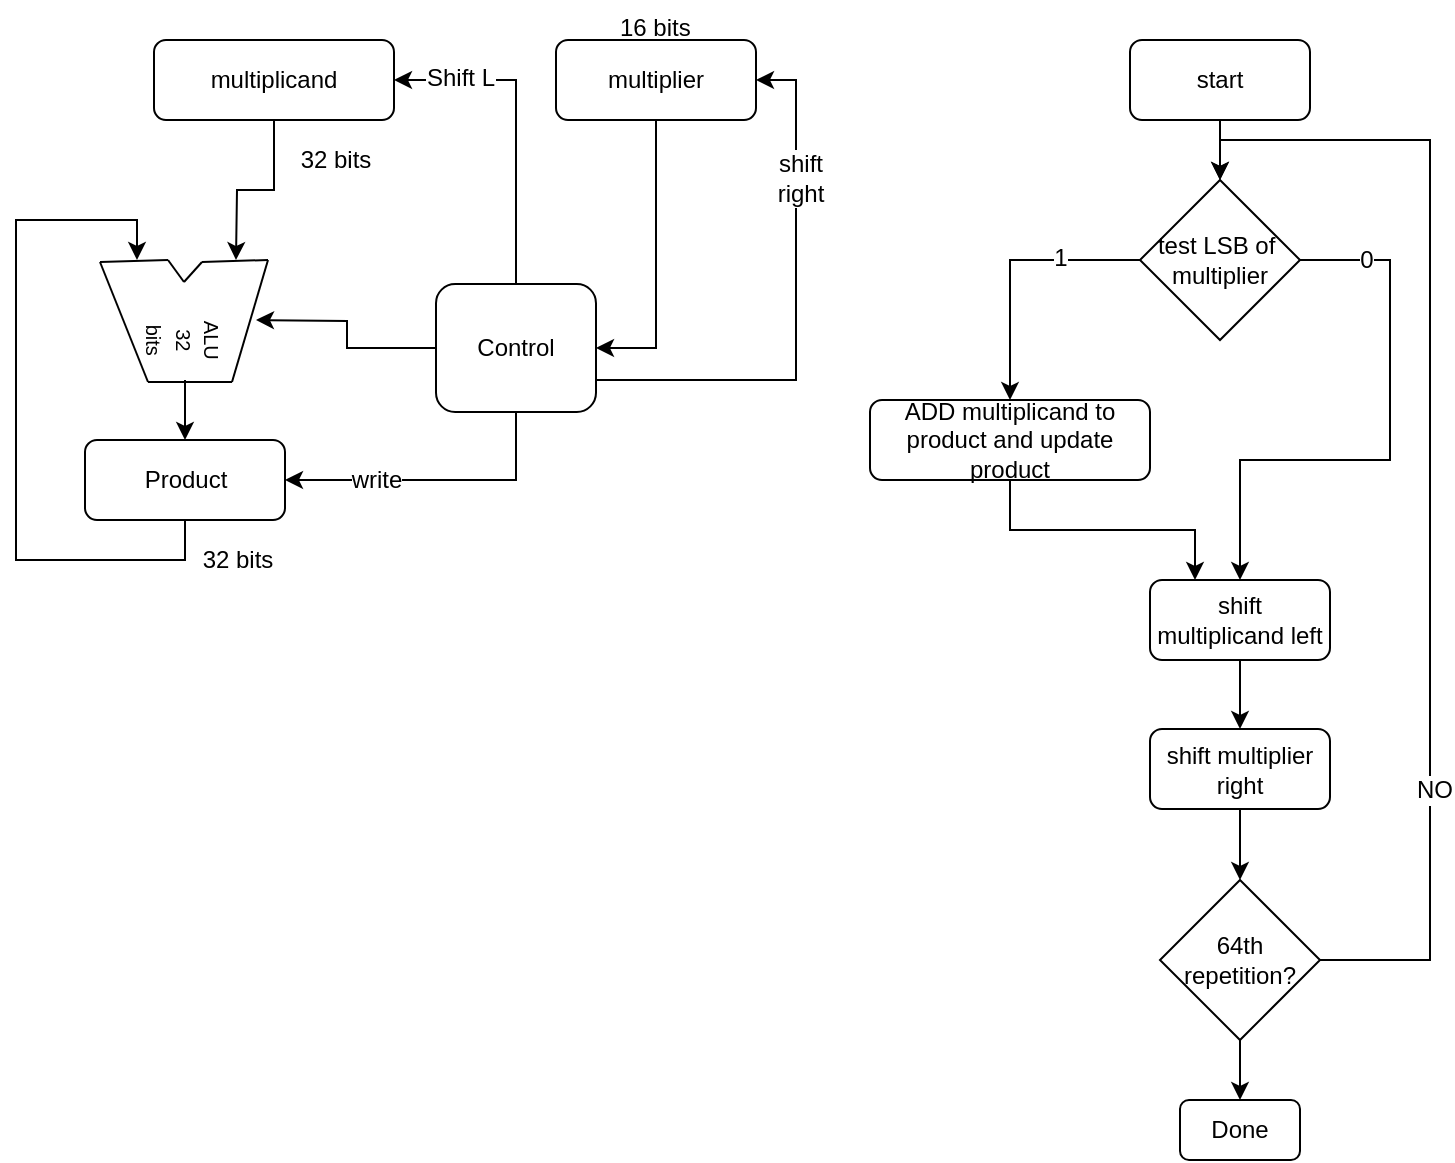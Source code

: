 <mxfile version="10.7.2" type="device"><diagram id="fCCkYIChtl5K6e1vpo8a" name="Page-1"><mxGraphModel dx="1640" dy="998" grid="1" gridSize="10" guides="1" tooltips="1" connect="1" arrows="1" fold="1" page="1" pageScale="1" pageWidth="1100" pageHeight="850" math="0" shadow="0"><root><mxCell id="0"/><mxCell id="1" parent="0"/><mxCell id="fmQRmVuQ1wfJuDAKKPjJ-1" value="" style="group;rotation=90;" vertex="1" connectable="0" parent="1"><mxGeometry x="233" y="266" width="61" height="90" as="geometry"/></mxCell><mxCell id="fmQRmVuQ1wfJuDAKKPjJ-2" value="" style="group;rotation=90;" vertex="1" connectable="0" parent="fmQRmVuQ1wfJuDAKKPjJ-1"><mxGeometry width="61" height="90" as="geometry"/></mxCell><mxCell id="fmQRmVuQ1wfJuDAKKPjJ-3" value="" style="group;rotation=90;" vertex="1" connectable="0" parent="fmQRmVuQ1wfJuDAKKPjJ-2"><mxGeometry width="61" height="90" as="geometry"/></mxCell><mxCell id="fmQRmVuQ1wfJuDAKKPjJ-4" value="" style="endArrow=none;html=1;" edge="1" parent="fmQRmVuQ1wfJuDAKKPjJ-3"><mxGeometry width="50" height="50" relative="1" as="geometry"><mxPoint x="43" y="15" as="sourcePoint"/><mxPoint x="76" y="14" as="targetPoint"/></mxGeometry></mxCell><mxCell id="fmQRmVuQ1wfJuDAKKPjJ-5" value="" style="endArrow=none;html=1;" edge="1" parent="fmQRmVuQ1wfJuDAKKPjJ-3"><mxGeometry width="50" height="50" relative="1" as="geometry"><mxPoint x="34" y="25" as="sourcePoint"/><mxPoint x="43" y="15" as="targetPoint"/></mxGeometry></mxCell><mxCell id="fmQRmVuQ1wfJuDAKKPjJ-6" value="" style="endArrow=none;html=1;" edge="1" parent="fmQRmVuQ1wfJuDAKKPjJ-3"><mxGeometry width="50" height="50" relative="1" as="geometry"><mxPoint x="26" y="14" as="sourcePoint"/><mxPoint x="34" y="25" as="targetPoint"/></mxGeometry></mxCell><mxCell id="fmQRmVuQ1wfJuDAKKPjJ-7" value="" style="endArrow=none;html=1;" edge="1" parent="fmQRmVuQ1wfJuDAKKPjJ-3"><mxGeometry width="50" height="50" relative="1" as="geometry"><mxPoint x="-8" y="15" as="sourcePoint"/><mxPoint x="26" y="14" as="targetPoint"/></mxGeometry></mxCell><mxCell id="fmQRmVuQ1wfJuDAKKPjJ-8" value="" style="endArrow=none;html=1;" edge="1" parent="fmQRmVuQ1wfJuDAKKPjJ-3"><mxGeometry width="50" height="50" relative="1" as="geometry"><mxPoint x="-8" y="15" as="sourcePoint"/><mxPoint x="16" y="75" as="targetPoint"/></mxGeometry></mxCell><mxCell id="fmQRmVuQ1wfJuDAKKPjJ-9" value="" style="endArrow=none;html=1;" edge="1" parent="fmQRmVuQ1wfJuDAKKPjJ-3"><mxGeometry width="50" height="50" relative="1" as="geometry"><mxPoint x="76" y="14" as="sourcePoint"/><mxPoint x="58" y="75" as="targetPoint"/></mxGeometry></mxCell><mxCell id="fmQRmVuQ1wfJuDAKKPjJ-10" value="" style="endArrow=none;html=1;" edge="1" parent="fmQRmVuQ1wfJuDAKKPjJ-3"><mxGeometry width="50" height="50" relative="1" as="geometry"><mxPoint x="16" y="75" as="sourcePoint"/><mxPoint x="58" y="75" as="targetPoint"/></mxGeometry></mxCell><mxCell id="fmQRmVuQ1wfJuDAKKPjJ-11" value="&lt;span style=&quot;font-size: 10px&quot;&gt;ALU 32 bits&lt;/span&gt;" style="text;html=1;strokeColor=none;fillColor=none;align=center;verticalAlign=middle;whiteSpace=wrap;rounded=0;rotation=90;" vertex="1" parent="fmQRmVuQ1wfJuDAKKPjJ-3"><mxGeometry x="19" y="49" width="30.5" height="9.767" as="geometry"/></mxCell><mxCell id="fmQRmVuQ1wfJuDAKKPjJ-12" style="edgeStyle=orthogonalEdgeStyle;rounded=0;orthogonalLoop=1;jettySize=auto;html=1;" edge="1" parent="1" source="fmQRmVuQ1wfJuDAKKPjJ-13"><mxGeometry relative="1" as="geometry"><mxPoint x="293" y="280" as="targetPoint"/></mxGeometry></mxCell><mxCell id="fmQRmVuQ1wfJuDAKKPjJ-13" value="multiplicand" style="rounded=1;whiteSpace=wrap;html=1;" vertex="1" parent="1"><mxGeometry x="252" y="170" width="120" height="40" as="geometry"/></mxCell><mxCell id="fmQRmVuQ1wfJuDAKKPjJ-14" style="edgeStyle=orthogonalEdgeStyle;rounded=0;orthogonalLoop=1;jettySize=auto;html=1;endArrow=none;endFill=0;startArrow=classic;startFill=1;" edge="1" parent="1" source="fmQRmVuQ1wfJuDAKKPjJ-16"><mxGeometry relative="1" as="geometry"><mxPoint x="267.5" y="340" as="targetPoint"/></mxGeometry></mxCell><mxCell id="fmQRmVuQ1wfJuDAKKPjJ-15" style="edgeStyle=orthogonalEdgeStyle;rounded=0;orthogonalLoop=1;jettySize=auto;html=1;startArrow=none;startFill=0;endArrow=classic;endFill=1;exitX=0.5;exitY=1;exitDx=0;exitDy=0;" edge="1" parent="1" source="fmQRmVuQ1wfJuDAKKPjJ-16"><mxGeometry relative="1" as="geometry"><mxPoint x="243.5" y="280" as="targetPoint"/><Array as="points"><mxPoint x="268" y="430"/><mxPoint x="183" y="430"/><mxPoint x="183" y="260"/><mxPoint x="243" y="260"/></Array></mxGeometry></mxCell><mxCell id="fmQRmVuQ1wfJuDAKKPjJ-16" value="Product" style="rounded=1;whiteSpace=wrap;html=1;" vertex="1" parent="1"><mxGeometry x="217.5" y="370" width="100" height="40" as="geometry"/></mxCell><mxCell id="fmQRmVuQ1wfJuDAKKPjJ-17" value="32 bits" style="text;html=1;strokeColor=none;fillColor=none;align=center;verticalAlign=middle;whiteSpace=wrap;rounded=0;" vertex="1" parent="1"><mxGeometry x="323" y="220" width="40" height="20" as="geometry"/></mxCell><mxCell id="fmQRmVuQ1wfJuDAKKPjJ-18" value="32 bits" style="text;html=1;strokeColor=none;fillColor=none;align=center;verticalAlign=middle;whiteSpace=wrap;rounded=0;" vertex="1" parent="1"><mxGeometry x="274" y="420" width="40" height="20" as="geometry"/></mxCell><mxCell id="fmQRmVuQ1wfJuDAKKPjJ-19" style="edgeStyle=orthogonalEdgeStyle;rounded=0;orthogonalLoop=1;jettySize=auto;html=1;entryX=1;entryY=0.5;entryDx=0;entryDy=0;startArrow=none;startFill=0;endArrow=classic;endFill=1;exitX=0.5;exitY=0;exitDx=0;exitDy=0;" edge="1" parent="1" source="fmQRmVuQ1wfJuDAKKPjJ-26" target="fmQRmVuQ1wfJuDAKKPjJ-13"><mxGeometry relative="1" as="geometry"/></mxCell><mxCell id="fmQRmVuQ1wfJuDAKKPjJ-20" value="Shift L" style="text;html=1;resizable=0;points=[];align=center;verticalAlign=middle;labelBackgroundColor=#ffffff;" vertex="1" connectable="0" parent="fmQRmVuQ1wfJuDAKKPjJ-19"><mxGeometry x="0.252" y="28" relative="1" as="geometry"><mxPoint x="-28" y="-29" as="offset"/></mxGeometry></mxCell><mxCell id="fmQRmVuQ1wfJuDAKKPjJ-21" style="edgeStyle=orthogonalEdgeStyle;rounded=0;orthogonalLoop=1;jettySize=auto;html=1;exitX=0;exitY=0.5;exitDx=0;exitDy=0;startArrow=none;startFill=0;endArrow=classic;endFill=1;" edge="1" parent="1" source="fmQRmVuQ1wfJuDAKKPjJ-26"><mxGeometry relative="1" as="geometry"><mxPoint x="303" y="310" as="targetPoint"/></mxGeometry></mxCell><mxCell id="fmQRmVuQ1wfJuDAKKPjJ-22" style="edgeStyle=orthogonalEdgeStyle;rounded=0;orthogonalLoop=1;jettySize=auto;html=1;entryX=1;entryY=0.5;entryDx=0;entryDy=0;startArrow=none;startFill=0;endArrow=classic;endFill=1;exitX=0.5;exitY=1;exitDx=0;exitDy=0;" edge="1" parent="1" source="fmQRmVuQ1wfJuDAKKPjJ-26" target="fmQRmVuQ1wfJuDAKKPjJ-16"><mxGeometry relative="1" as="geometry"/></mxCell><mxCell id="fmQRmVuQ1wfJuDAKKPjJ-23" value="write" style="text;html=1;resizable=0;points=[];align=center;verticalAlign=middle;labelBackgroundColor=#ffffff;" vertex="1" connectable="0" parent="fmQRmVuQ1wfJuDAKKPjJ-22"><mxGeometry x="0.433" y="2" relative="1" as="geometry"><mxPoint x="3" y="-2" as="offset"/></mxGeometry></mxCell><mxCell id="fmQRmVuQ1wfJuDAKKPjJ-24" style="edgeStyle=orthogonalEdgeStyle;rounded=0;orthogonalLoop=1;jettySize=auto;html=1;exitX=1;exitY=0.75;exitDx=0;exitDy=0;entryX=1;entryY=0.5;entryDx=0;entryDy=0;startArrow=none;startFill=0;endArrow=classic;endFill=1;" edge="1" parent="1" source="fmQRmVuQ1wfJuDAKKPjJ-26" target="fmQRmVuQ1wfJuDAKKPjJ-28"><mxGeometry relative="1" as="geometry"/></mxCell><mxCell id="fmQRmVuQ1wfJuDAKKPjJ-25" value="shift&lt;br&gt;right&lt;br&gt;" style="text;html=1;resizable=0;points=[];align=center;verticalAlign=middle;labelBackgroundColor=#ffffff;" vertex="1" connectable="0" parent="fmQRmVuQ1wfJuDAKKPjJ-24"><mxGeometry x="0.491" y="-2" relative="1" as="geometry"><mxPoint as="offset"/></mxGeometry></mxCell><mxCell id="fmQRmVuQ1wfJuDAKKPjJ-26" value="Control" style="rounded=1;whiteSpace=wrap;html=1;" vertex="1" parent="1"><mxGeometry x="393" y="292" width="80" height="64" as="geometry"/></mxCell><mxCell id="fmQRmVuQ1wfJuDAKKPjJ-27" style="edgeStyle=orthogonalEdgeStyle;rounded=0;orthogonalLoop=1;jettySize=auto;html=1;entryX=1;entryY=0.5;entryDx=0;entryDy=0;startArrow=none;startFill=0;endArrow=classic;endFill=1;" edge="1" parent="1" source="fmQRmVuQ1wfJuDAKKPjJ-28" target="fmQRmVuQ1wfJuDAKKPjJ-26"><mxGeometry relative="1" as="geometry"/></mxCell><mxCell id="fmQRmVuQ1wfJuDAKKPjJ-28" value="multiplier&lt;br&gt;" style="rounded=1;whiteSpace=wrap;html=1;" vertex="1" parent="1"><mxGeometry x="453" y="170" width="100" height="40" as="geometry"/></mxCell><mxCell id="fmQRmVuQ1wfJuDAKKPjJ-29" style="edgeStyle=orthogonalEdgeStyle;rounded=0;orthogonalLoop=1;jettySize=auto;html=1;exitX=0.5;exitY=1;exitDx=0;exitDy=0;entryX=0.5;entryY=0;entryDx=0;entryDy=0;startArrow=none;startFill=0;endArrow=classic;endFill=1;" edge="1" parent="1" source="fmQRmVuQ1wfJuDAKKPjJ-30" target="fmQRmVuQ1wfJuDAKKPjJ-35"><mxGeometry relative="1" as="geometry"/></mxCell><mxCell id="fmQRmVuQ1wfJuDAKKPjJ-30" value="start" style="rounded=1;whiteSpace=wrap;html=1;" vertex="1" parent="1"><mxGeometry x="740" y="170" width="90" height="40" as="geometry"/></mxCell><mxCell id="fmQRmVuQ1wfJuDAKKPjJ-31" style="edgeStyle=orthogonalEdgeStyle;rounded=0;orthogonalLoop=1;jettySize=auto;html=1;entryX=0.5;entryY=0;entryDx=0;entryDy=0;startArrow=none;startFill=0;endArrow=classic;endFill=1;exitX=0;exitY=0.5;exitDx=0;exitDy=0;" edge="1" parent="1" source="fmQRmVuQ1wfJuDAKKPjJ-35" target="fmQRmVuQ1wfJuDAKKPjJ-37"><mxGeometry relative="1" as="geometry"/></mxCell><mxCell id="fmQRmVuQ1wfJuDAKKPjJ-32" value="1" style="text;html=1;resizable=0;points=[];align=center;verticalAlign=middle;labelBackgroundColor=#ffffff;" vertex="1" connectable="0" parent="fmQRmVuQ1wfJuDAKKPjJ-31"><mxGeometry x="-0.401" y="-1" relative="1" as="geometry"><mxPoint as="offset"/></mxGeometry></mxCell><mxCell id="fmQRmVuQ1wfJuDAKKPjJ-33" style="edgeStyle=orthogonalEdgeStyle;rounded=0;orthogonalLoop=1;jettySize=auto;html=1;entryX=0.5;entryY=0;entryDx=0;entryDy=0;startArrow=none;startFill=0;endArrow=classic;endFill=1;exitX=1;exitY=0.5;exitDx=0;exitDy=0;" edge="1" parent="1" source="fmQRmVuQ1wfJuDAKKPjJ-35" target="fmQRmVuQ1wfJuDAKKPjJ-39"><mxGeometry relative="1" as="geometry"><Array as="points"><mxPoint x="870" y="280"/><mxPoint x="870" y="380"/><mxPoint x="795" y="380"/></Array></mxGeometry></mxCell><mxCell id="fmQRmVuQ1wfJuDAKKPjJ-34" value="0" style="text;html=1;resizable=0;points=[];align=center;verticalAlign=middle;labelBackgroundColor=#ffffff;" vertex="1" connectable="0" parent="fmQRmVuQ1wfJuDAKKPjJ-33"><mxGeometry x="-0.767" relative="1" as="geometry"><mxPoint as="offset"/></mxGeometry></mxCell><mxCell id="fmQRmVuQ1wfJuDAKKPjJ-35" value="test LSB of&amp;nbsp;&lt;br&gt;multiplier&lt;br&gt;" style="rhombus;whiteSpace=wrap;html=1;" vertex="1" parent="1"><mxGeometry x="745" y="240" width="80" height="80" as="geometry"/></mxCell><mxCell id="fmQRmVuQ1wfJuDAKKPjJ-36" style="edgeStyle=orthogonalEdgeStyle;rounded=0;orthogonalLoop=1;jettySize=auto;html=1;exitX=0.5;exitY=1;exitDx=0;exitDy=0;entryX=0.25;entryY=0;entryDx=0;entryDy=0;startArrow=none;startFill=0;endArrow=classic;endFill=1;" edge="1" parent="1" source="fmQRmVuQ1wfJuDAKKPjJ-37" target="fmQRmVuQ1wfJuDAKKPjJ-39"><mxGeometry relative="1" as="geometry"/></mxCell><mxCell id="fmQRmVuQ1wfJuDAKKPjJ-37" value="ADD multiplicand to product and update product" style="rounded=1;whiteSpace=wrap;html=1;" vertex="1" parent="1"><mxGeometry x="610" y="350" width="140" height="40" as="geometry"/></mxCell><mxCell id="fmQRmVuQ1wfJuDAKKPjJ-38" value="" style="edgeStyle=orthogonalEdgeStyle;rounded=0;orthogonalLoop=1;jettySize=auto;html=1;startArrow=none;startFill=0;endArrow=classic;endFill=1;" edge="1" parent="1" source="fmQRmVuQ1wfJuDAKKPjJ-39" target="fmQRmVuQ1wfJuDAKKPjJ-41"><mxGeometry relative="1" as="geometry"/></mxCell><mxCell id="fmQRmVuQ1wfJuDAKKPjJ-39" value="shift multiplicand left" style="rounded=1;whiteSpace=wrap;html=1;" vertex="1" parent="1"><mxGeometry x="750" y="440" width="90" height="40" as="geometry"/></mxCell><mxCell id="fmQRmVuQ1wfJuDAKKPjJ-40" value="" style="edgeStyle=orthogonalEdgeStyle;rounded=0;orthogonalLoop=1;jettySize=auto;html=1;startArrow=none;startFill=0;endArrow=classic;endFill=1;entryX=0.5;entryY=0;entryDx=0;entryDy=0;" edge="1" parent="1" source="fmQRmVuQ1wfJuDAKKPjJ-41" target="fmQRmVuQ1wfJuDAKKPjJ-45"><mxGeometry relative="1" as="geometry"><mxPoint x="795.207" y="580" as="targetPoint"/></mxGeometry></mxCell><mxCell id="fmQRmVuQ1wfJuDAKKPjJ-41" value="shift multiplier right" style="rounded=1;whiteSpace=wrap;html=1;" vertex="1" parent="1"><mxGeometry x="750" y="514.5" width="90" height="40" as="geometry"/></mxCell><mxCell id="fmQRmVuQ1wfJuDAKKPjJ-42" style="edgeStyle=orthogonalEdgeStyle;rounded=0;orthogonalLoop=1;jettySize=auto;html=1;startArrow=none;startFill=0;endArrow=classic;endFill=1;entryX=0.5;entryY=0;entryDx=0;entryDy=0;" edge="1" parent="1" source="fmQRmVuQ1wfJuDAKKPjJ-45" target="fmQRmVuQ1wfJuDAKKPjJ-35"><mxGeometry relative="1" as="geometry"><mxPoint x="790" y="220" as="targetPoint"/><Array as="points"><mxPoint x="890" y="630"/><mxPoint x="890" y="220"/><mxPoint x="785" y="220"/></Array></mxGeometry></mxCell><mxCell id="fmQRmVuQ1wfJuDAKKPjJ-43" value="NO" style="text;html=1;resizable=0;points=[];align=center;verticalAlign=middle;labelBackgroundColor=#ffffff;" vertex="1" connectable="0" parent="fmQRmVuQ1wfJuDAKKPjJ-42"><mxGeometry x="-0.526" y="-2" relative="1" as="geometry"><mxPoint as="offset"/></mxGeometry></mxCell><mxCell id="fmQRmVuQ1wfJuDAKKPjJ-44" style="edgeStyle=orthogonalEdgeStyle;rounded=0;orthogonalLoop=1;jettySize=auto;html=1;exitX=0.5;exitY=1;exitDx=0;exitDy=0;entryX=0.5;entryY=0;entryDx=0;entryDy=0;startArrow=none;startFill=0;endArrow=classic;endFill=1;" edge="1" parent="1" source="fmQRmVuQ1wfJuDAKKPjJ-45" target="fmQRmVuQ1wfJuDAKKPjJ-46"><mxGeometry relative="1" as="geometry"/></mxCell><mxCell id="fmQRmVuQ1wfJuDAKKPjJ-45" value="64th repetition?&lt;br&gt;" style="rhombus;whiteSpace=wrap;html=1;" vertex="1" parent="1"><mxGeometry x="755" y="590" width="80" height="80" as="geometry"/></mxCell><mxCell id="fmQRmVuQ1wfJuDAKKPjJ-46" value="Done" style="rounded=1;whiteSpace=wrap;html=1;" vertex="1" parent="1"><mxGeometry x="765" y="700" width="60" height="30" as="geometry"/></mxCell><mxCell id="fmQRmVuQ1wfJuDAKKPjJ-47" value="16 bits" style="text;html=1;" vertex="1" parent="1"><mxGeometry x="483" y="150" width="40" height="30" as="geometry"/></mxCell></root></mxGraphModel></diagram></mxfile>